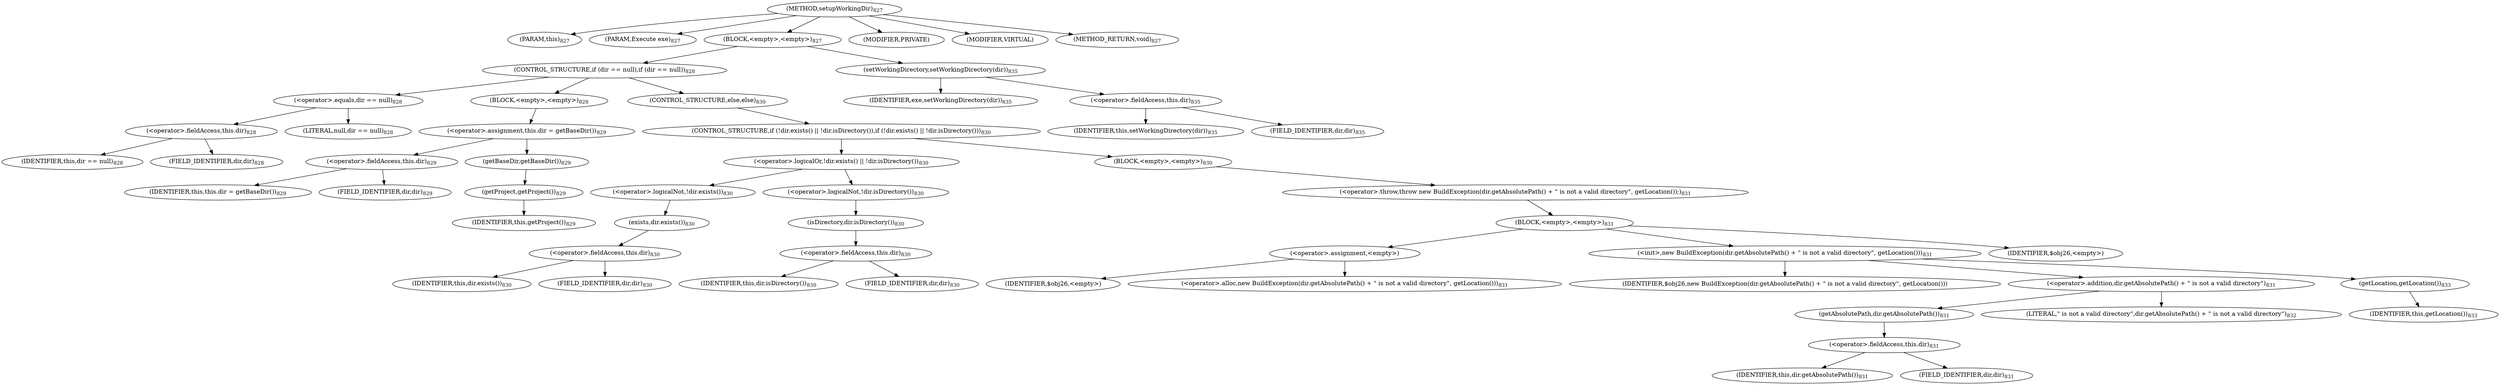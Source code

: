 digraph "setupWorkingDir" {  
"1809" [label = <(METHOD,setupWorkingDir)<SUB>827</SUB>> ]
"134" [label = <(PARAM,this)<SUB>827</SUB>> ]
"1810" [label = <(PARAM,Execute exe)<SUB>827</SUB>> ]
"1811" [label = <(BLOCK,&lt;empty&gt;,&lt;empty&gt;)<SUB>827</SUB>> ]
"1812" [label = <(CONTROL_STRUCTURE,if (dir == null),if (dir == null))<SUB>828</SUB>> ]
"1813" [label = <(&lt;operator&gt;.equals,dir == null)<SUB>828</SUB>> ]
"1814" [label = <(&lt;operator&gt;.fieldAccess,this.dir)<SUB>828</SUB>> ]
"1815" [label = <(IDENTIFIER,this,dir == null)<SUB>828</SUB>> ]
"1816" [label = <(FIELD_IDENTIFIER,dir,dir)<SUB>828</SUB>> ]
"1817" [label = <(LITERAL,null,dir == null)<SUB>828</SUB>> ]
"1818" [label = <(BLOCK,&lt;empty&gt;,&lt;empty&gt;)<SUB>828</SUB>> ]
"1819" [label = <(&lt;operator&gt;.assignment,this.dir = getBaseDir())<SUB>829</SUB>> ]
"1820" [label = <(&lt;operator&gt;.fieldAccess,this.dir)<SUB>829</SUB>> ]
"1821" [label = <(IDENTIFIER,this,this.dir = getBaseDir())<SUB>829</SUB>> ]
"1822" [label = <(FIELD_IDENTIFIER,dir,dir)<SUB>829</SUB>> ]
"1823" [label = <(getBaseDir,getBaseDir())<SUB>829</SUB>> ]
"1824" [label = <(getProject,getProject())<SUB>829</SUB>> ]
"133" [label = <(IDENTIFIER,this,getProject())<SUB>829</SUB>> ]
"1825" [label = <(CONTROL_STRUCTURE,else,else)<SUB>830</SUB>> ]
"1826" [label = <(CONTROL_STRUCTURE,if (!dir.exists() || !dir.isDirectory()),if (!dir.exists() || !dir.isDirectory()))<SUB>830</SUB>> ]
"1827" [label = <(&lt;operator&gt;.logicalOr,!dir.exists() || !dir.isDirectory())<SUB>830</SUB>> ]
"1828" [label = <(&lt;operator&gt;.logicalNot,!dir.exists())<SUB>830</SUB>> ]
"1829" [label = <(exists,dir.exists())<SUB>830</SUB>> ]
"1830" [label = <(&lt;operator&gt;.fieldAccess,this.dir)<SUB>830</SUB>> ]
"1831" [label = <(IDENTIFIER,this,dir.exists())<SUB>830</SUB>> ]
"1832" [label = <(FIELD_IDENTIFIER,dir,dir)<SUB>830</SUB>> ]
"1833" [label = <(&lt;operator&gt;.logicalNot,!dir.isDirectory())<SUB>830</SUB>> ]
"1834" [label = <(isDirectory,dir.isDirectory())<SUB>830</SUB>> ]
"1835" [label = <(&lt;operator&gt;.fieldAccess,this.dir)<SUB>830</SUB>> ]
"1836" [label = <(IDENTIFIER,this,dir.isDirectory())<SUB>830</SUB>> ]
"1837" [label = <(FIELD_IDENTIFIER,dir,dir)<SUB>830</SUB>> ]
"1838" [label = <(BLOCK,&lt;empty&gt;,&lt;empty&gt;)<SUB>830</SUB>> ]
"1839" [label = <(&lt;operator&gt;.throw,throw new BuildException(dir.getAbsolutePath() + &quot; is not a valid directory&quot;, getLocation());)<SUB>831</SUB>> ]
"1840" [label = <(BLOCK,&lt;empty&gt;,&lt;empty&gt;)<SUB>831</SUB>> ]
"1841" [label = <(&lt;operator&gt;.assignment,&lt;empty&gt;)> ]
"1842" [label = <(IDENTIFIER,$obj26,&lt;empty&gt;)> ]
"1843" [label = <(&lt;operator&gt;.alloc,new BuildException(dir.getAbsolutePath() + &quot; is not a valid directory&quot;, getLocation()))<SUB>831</SUB>> ]
"1844" [label = <(&lt;init&gt;,new BuildException(dir.getAbsolutePath() + &quot; is not a valid directory&quot;, getLocation()))<SUB>831</SUB>> ]
"1845" [label = <(IDENTIFIER,$obj26,new BuildException(dir.getAbsolutePath() + &quot; is not a valid directory&quot;, getLocation()))> ]
"1846" [label = <(&lt;operator&gt;.addition,dir.getAbsolutePath() + &quot; is not a valid directory&quot;)<SUB>831</SUB>> ]
"1847" [label = <(getAbsolutePath,dir.getAbsolutePath())<SUB>831</SUB>> ]
"1848" [label = <(&lt;operator&gt;.fieldAccess,this.dir)<SUB>831</SUB>> ]
"1849" [label = <(IDENTIFIER,this,dir.getAbsolutePath())<SUB>831</SUB>> ]
"1850" [label = <(FIELD_IDENTIFIER,dir,dir)<SUB>831</SUB>> ]
"1851" [label = <(LITERAL,&quot; is not a valid directory&quot;,dir.getAbsolutePath() + &quot; is not a valid directory&quot;)<SUB>832</SUB>> ]
"1852" [label = <(getLocation,getLocation())<SUB>833</SUB>> ]
"135" [label = <(IDENTIFIER,this,getLocation())<SUB>833</SUB>> ]
"1853" [label = <(IDENTIFIER,$obj26,&lt;empty&gt;)> ]
"1854" [label = <(setWorkingDirectory,setWorkingDirectory(dir))<SUB>835</SUB>> ]
"1855" [label = <(IDENTIFIER,exe,setWorkingDirectory(dir))<SUB>835</SUB>> ]
"1856" [label = <(&lt;operator&gt;.fieldAccess,this.dir)<SUB>835</SUB>> ]
"1857" [label = <(IDENTIFIER,this,setWorkingDirectory(dir))<SUB>835</SUB>> ]
"1858" [label = <(FIELD_IDENTIFIER,dir,dir)<SUB>835</SUB>> ]
"1859" [label = <(MODIFIER,PRIVATE)> ]
"1860" [label = <(MODIFIER,VIRTUAL)> ]
"1861" [label = <(METHOD_RETURN,void)<SUB>827</SUB>> ]
  "1809" -> "134" 
  "1809" -> "1810" 
  "1809" -> "1811" 
  "1809" -> "1859" 
  "1809" -> "1860" 
  "1809" -> "1861" 
  "1811" -> "1812" 
  "1811" -> "1854" 
  "1812" -> "1813" 
  "1812" -> "1818" 
  "1812" -> "1825" 
  "1813" -> "1814" 
  "1813" -> "1817" 
  "1814" -> "1815" 
  "1814" -> "1816" 
  "1818" -> "1819" 
  "1819" -> "1820" 
  "1819" -> "1823" 
  "1820" -> "1821" 
  "1820" -> "1822" 
  "1823" -> "1824" 
  "1824" -> "133" 
  "1825" -> "1826" 
  "1826" -> "1827" 
  "1826" -> "1838" 
  "1827" -> "1828" 
  "1827" -> "1833" 
  "1828" -> "1829" 
  "1829" -> "1830" 
  "1830" -> "1831" 
  "1830" -> "1832" 
  "1833" -> "1834" 
  "1834" -> "1835" 
  "1835" -> "1836" 
  "1835" -> "1837" 
  "1838" -> "1839" 
  "1839" -> "1840" 
  "1840" -> "1841" 
  "1840" -> "1844" 
  "1840" -> "1853" 
  "1841" -> "1842" 
  "1841" -> "1843" 
  "1844" -> "1845" 
  "1844" -> "1846" 
  "1844" -> "1852" 
  "1846" -> "1847" 
  "1846" -> "1851" 
  "1847" -> "1848" 
  "1848" -> "1849" 
  "1848" -> "1850" 
  "1852" -> "135" 
  "1854" -> "1855" 
  "1854" -> "1856" 
  "1856" -> "1857" 
  "1856" -> "1858" 
}
